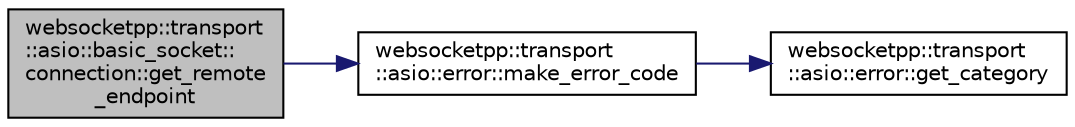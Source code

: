 digraph "websocketpp::transport::asio::basic_socket::connection::get_remote_endpoint"
{
  edge [fontname="Helvetica",fontsize="10",labelfontname="Helvetica",labelfontsize="10"];
  node [fontname="Helvetica",fontsize="10",shape=record];
  rankdir="LR";
  Node6 [label="websocketpp::transport\l::asio::basic_socket::\lconnection::get_remote\l_endpoint",height=0.2,width=0.4,color="black", fillcolor="grey75", style="filled", fontcolor="black"];
  Node6 -> Node7 [color="midnightblue",fontsize="10",style="solid"];
  Node7 [label="websocketpp::transport\l::asio::error::make_error_code",height=0.2,width=0.4,color="black", fillcolor="white", style="filled",URL="$namespacewebsocketpp_1_1transport_1_1asio_1_1error.html#ae47ed03449a199118bd7413c48203820",tooltip="Create an error code with the given value and the asio transport category. "];
  Node7 -> Node8 [color="midnightblue",fontsize="10",style="solid"];
  Node8 [label="websocketpp::transport\l::asio::error::get_category",height=0.2,width=0.4,color="black", fillcolor="white", style="filled",URL="$namespacewebsocketpp_1_1transport_1_1asio_1_1error.html#a1426d0b17f41c944b1da43a28031f372",tooltip="Get a reference to a static copy of the asio transport error category. "];
}
